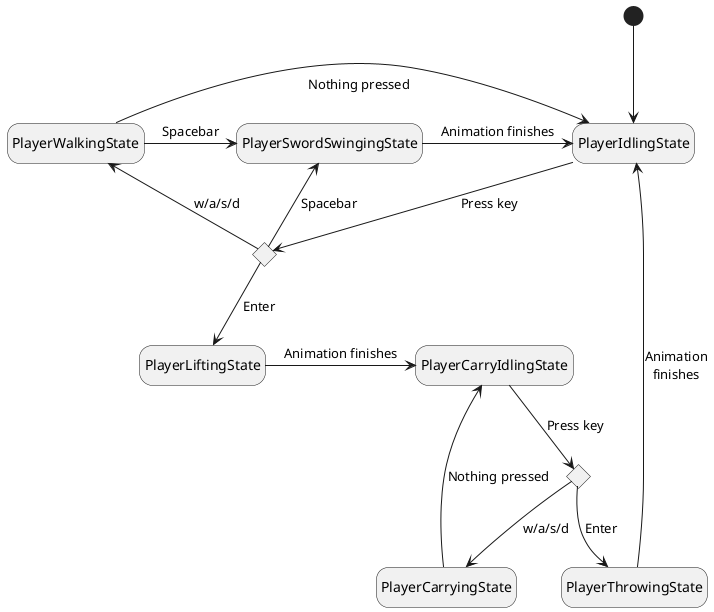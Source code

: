 @startuml

hide empty description
skinparam monochrome true

state "PlayerSwordSwingingState" as PSSS
state "PlayerIdlingState" as PIS
state "PlayerWalkingState" as PWS
state "PlayerLiftingState" as PLS
state "PlayerCarryingState" as PCS
state "PlayerCarryIdlingState" as PCIS
state "PlayerThrowingState" as PTS
state KeyPressChoice1 <<choice>>
state KeyPressChoice2 <<choice>>

[*] --> PIS

PIS --> KeyPressChoice1 : Press key
KeyPressChoice1 --> PSSS : Spacebar
KeyPressChoice1 --> PWS : w/a/s/d
KeyPressChoice1 --> PLS : Enter

PWS -> PSSS : Spacebar
PSSS -> PIS : Animation finishes
PWS -> PIS : \nNothing pressed

PLS -> PCIS : Animation finishes

PCIS --> KeyPressChoice2 : Press key
KeyPressChoice2 --> PCS : w/a/s/d
KeyPressChoice2 --> PTS : Enter

PCS -> PCIS : Nothing pressed
PTS -> PIS : Animation\nfinishes

@enduml
